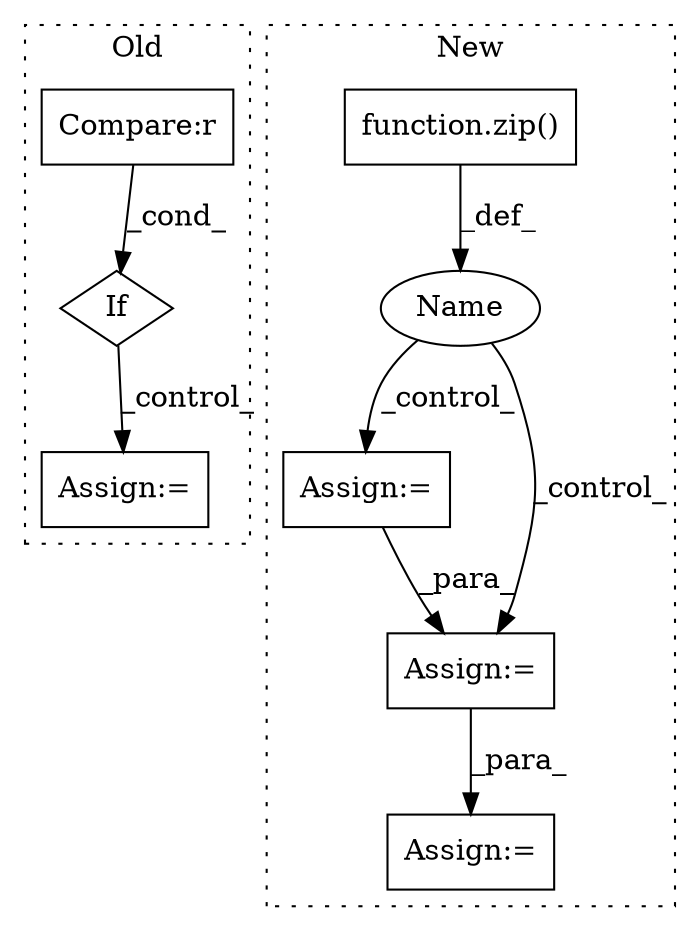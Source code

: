 digraph G {
subgraph cluster0 {
1 [label="If" a="96" s="5226,5249" l="3,18" shape="diamond"];
3 [label="Assign:=" a="68" s="5399" l="3" shape="box"];
4 [label="Compare:r" a="40" s="5229" l="20" shape="box"];
label = "Old";
style="dotted";
}
subgraph cluster1 {
2 [label="function.zip()" a="75" s="6184,6252" l="4,1" shape="box"];
5 [label="Assign:=" a="68" s="6336" l="3" shape="box"];
6 [label="Assign:=" a="68" s="6464" l="3" shape="box"];
7 [label="Assign:=" a="68" s="6368" l="3" shape="box"];
8 [label="Name" a="87" s="6169" l="11" shape="ellipse"];
label = "New";
style="dotted";
}
1 -> 3 [label="_control_"];
2 -> 8 [label="_def_"];
4 -> 1 [label="_cond_"];
5 -> 7 [label="_para_"];
7 -> 6 [label="_para_"];
8 -> 7 [label="_control_"];
8 -> 5 [label="_control_"];
}